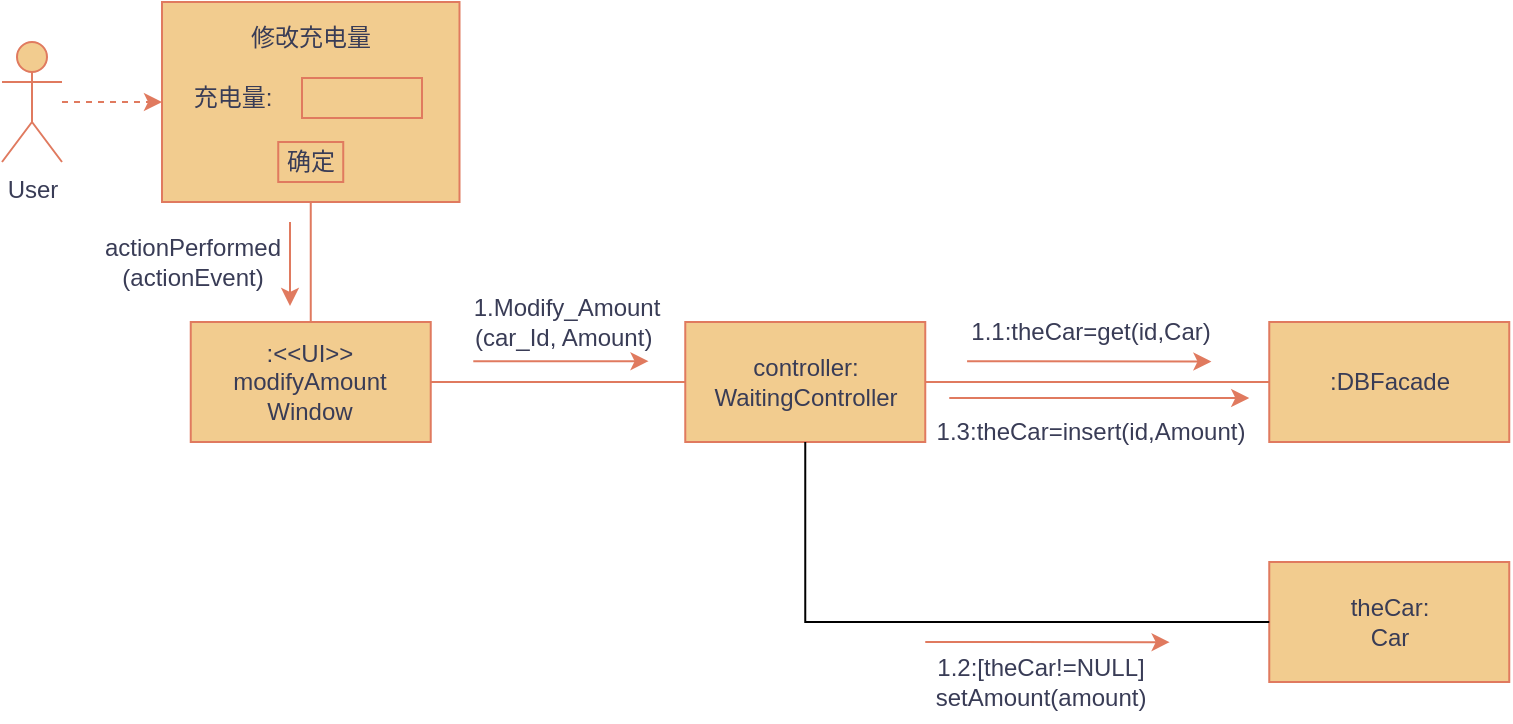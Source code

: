 <mxfile version="27.0.8">
  <diagram name="Page-1" id="3WEG0BcmEaPWdOdoA439">
    <mxGraphModel dx="315" dy="188" grid="1" gridSize="10" guides="1" tooltips="1" connect="1" arrows="1" fold="1" page="1" pageScale="1" pageWidth="827" pageHeight="1169" math="0" shadow="0">
      <root>
        <mxCell id="0" />
        <mxCell id="1" parent="0" />
        <mxCell id="UPl1scvbvViI10Mi023q-47" value="User" style="shape=umlActor;verticalLabelPosition=bottom;verticalAlign=top;html=1;rounded=0;labelBackgroundColor=none;fillColor=#F2CC8F;strokeColor=#E07A5F;fontColor=#393C56;" parent="1" vertex="1">
          <mxGeometry x="86" y="140" width="30" height="60" as="geometry" />
        </mxCell>
        <mxCell id="UPl1scvbvViI10Mi023q-49" value=":&amp;lt;&amp;lt;UI&amp;gt;&amp;gt;&lt;div&gt;modifyAmount&lt;/div&gt;&lt;div&gt;Window&lt;/div&gt;" style="rounded=0;whiteSpace=wrap;html=1;labelBackgroundColor=none;fillColor=#F2CC8F;strokeColor=#E07A5F;fontColor=#393C56;" parent="1" vertex="1">
          <mxGeometry x="180.37" y="280" width="120" height="60" as="geometry" />
        </mxCell>
        <mxCell id="UPl1scvbvViI10Mi023q-50" value="" style="rounded=0;whiteSpace=wrap;html=1;labelBackgroundColor=none;fillColor=#F2CC8F;strokeColor=#E07A5F;fontColor=#393C56;" parent="1" vertex="1">
          <mxGeometry x="166" y="120" width="148.75" height="100" as="geometry" />
        </mxCell>
        <mxCell id="UPl1scvbvViI10Mi023q-51" value="" style="endArrow=classic;dashed=1;html=1;rounded=0;entryX=0;entryY=0.5;entryDx=0;entryDy=0;startArrow=none;startFill=0;endFill=1;labelBackgroundColor=none;strokeColor=#E07A5F;fontColor=default;" parent="1" source="UPl1scvbvViI10Mi023q-47" target="UPl1scvbvViI10Mi023q-50" edge="1">
          <mxGeometry width="50" height="50" relative="1" as="geometry">
            <mxPoint x="56" y="208" as="sourcePoint" />
            <mxPoint x="126.711" y="158" as="targetPoint" />
          </mxGeometry>
        </mxCell>
        <mxCell id="UPl1scvbvViI10Mi023q-53" value="" style="rounded=0;whiteSpace=wrap;html=1;labelBackgroundColor=none;fillColor=#F2CC8F;strokeColor=#E07A5F;fontColor=#393C56;" parent="1" vertex="1">
          <mxGeometry x="236" y="158" width="60" height="20" as="geometry" />
        </mxCell>
        <mxCell id="UPl1scvbvViI10Mi023q-55" value="修改充电量" style="text;html=1;align=center;verticalAlign=middle;resizable=0;points=[];autosize=1;strokeColor=none;fillColor=none;rounded=0;labelBackgroundColor=none;fontColor=#393C56;" parent="1" vertex="1">
          <mxGeometry x="200.38" y="123" width="80" height="30" as="geometry" />
        </mxCell>
        <mxCell id="UPl1scvbvViI10Mi023q-57" value="充电量:" style="text;html=1;align=center;verticalAlign=middle;resizable=0;points=[];autosize=1;strokeColor=none;fillColor=none;rounded=0;labelBackgroundColor=none;fontColor=#393C56;" parent="1" vertex="1">
          <mxGeometry x="171" y="153" width="60" height="30" as="geometry" />
        </mxCell>
        <mxCell id="UPl1scvbvViI10Mi023q-59" value="确定" style="rounded=0;whiteSpace=wrap;html=1;labelBackgroundColor=none;fillColor=#F2CC8F;strokeColor=#E07A5F;fontColor=#393C56;" parent="1" vertex="1">
          <mxGeometry x="224.12" y="190" width="32.5" height="20" as="geometry" />
        </mxCell>
        <mxCell id="UPl1scvbvViI10Mi023q-63" value="" style="endArrow=none;html=1;rounded=0;entryX=0.5;entryY=1;entryDx=0;entryDy=0;exitX=0.5;exitY=0;exitDx=0;exitDy=0;labelBackgroundColor=none;strokeColor=#E07A5F;fontColor=default;" parent="1" source="UPl1scvbvViI10Mi023q-49" target="UPl1scvbvViI10Mi023q-50" edge="1">
          <mxGeometry width="50" height="50" relative="1" as="geometry">
            <mxPoint x="46" y="588" as="sourcePoint" />
            <mxPoint x="96" y="538" as="targetPoint" />
          </mxGeometry>
        </mxCell>
        <mxCell id="UPl1scvbvViI10Mi023q-65" value="actionPerformed&lt;div&gt;(actionEvent)&lt;/div&gt;" style="text;html=1;align=center;verticalAlign=middle;resizable=0;points=[];autosize=1;strokeColor=none;fillColor=none;rounded=0;labelBackgroundColor=none;fontColor=#393C56;" parent="1" vertex="1">
          <mxGeometry x="126" y="230" width="110" height="40" as="geometry" />
        </mxCell>
        <mxCell id="UPl1scvbvViI10Mi023q-67" value="theCar:&lt;div&gt;Car&lt;/div&gt;" style="rounded=0;whiteSpace=wrap;html=1;labelBackgroundColor=none;fillColor=#F2CC8F;strokeColor=#E07A5F;fontColor=#393C56;" parent="1" vertex="1">
          <mxGeometry x="719.63" y="400" width="120" height="60" as="geometry" />
        </mxCell>
        <mxCell id="UPl1scvbvViI10Mi023q-74" style="edgeStyle=orthogonalEdgeStyle;rounded=0;orthogonalLoop=1;jettySize=auto;html=1;exitX=1;exitY=0.5;exitDx=0;exitDy=0;entryX=0;entryY=0.5;entryDx=0;entryDy=0;endArrow=none;startFill=0;labelBackgroundColor=none;strokeColor=#E07A5F;fontColor=default;" parent="1" source="UPl1scvbvViI10Mi023q-71" target="UPl1scvbvViI10Mi023q-72" edge="1">
          <mxGeometry relative="1" as="geometry" />
        </mxCell>
        <mxCell id="UPl1scvbvViI10Mi023q-71" value="controller:&lt;br&gt;WaitingController" style="rounded=0;whiteSpace=wrap;html=1;labelBackgroundColor=none;fillColor=#F2CC8F;strokeColor=#E07A5F;fontColor=#393C56;" parent="1" vertex="1">
          <mxGeometry x="427.63" y="280" width="120" height="60" as="geometry" />
        </mxCell>
        <mxCell id="UPl1scvbvViI10Mi023q-72" value=":DBFacade" style="rounded=0;whiteSpace=wrap;html=1;labelBackgroundColor=none;fillColor=#F2CC8F;strokeColor=#E07A5F;fontColor=#393C56;" parent="1" vertex="1">
          <mxGeometry x="719.63" y="280" width="120" height="60" as="geometry" />
        </mxCell>
        <mxCell id="UPl1scvbvViI10Mi023q-73" value="" style="endArrow=none;html=1;rounded=0;exitX=0;exitY=0.5;exitDx=0;exitDy=0;labelBackgroundColor=none;strokeColor=#E07A5F;fontColor=default;" parent="1" source="UPl1scvbvViI10Mi023q-71" edge="1">
          <mxGeometry width="50" height="50" relative="1" as="geometry">
            <mxPoint x="515.63" y="590" as="sourcePoint" />
            <mxPoint x="300" y="310" as="targetPoint" />
          </mxGeometry>
        </mxCell>
        <mxCell id="UPl1scvbvViI10Mi023q-78" value="1.3:theCar=insert(id,Amount)" style="text;html=1;align=center;verticalAlign=middle;resizable=0;points=[];autosize=1;strokeColor=none;fillColor=none;rounded=0;labelBackgroundColor=none;fontColor=#393C56;" parent="1" vertex="1">
          <mxGeometry x="539.63" y="320" width="180" height="30" as="geometry" />
        </mxCell>
        <mxCell id="UPl1scvbvViI10Mi023q-79" value="1.1:theCar=get(id,Car)" style="text;html=1;align=center;verticalAlign=middle;resizable=0;points=[];autosize=1;strokeColor=none;fillColor=none;rounded=0;labelBackgroundColor=none;fontColor=#393C56;" parent="1" vertex="1">
          <mxGeometry x="559.63" y="270" width="140" height="30" as="geometry" />
        </mxCell>
        <mxCell id="UPl1scvbvViI10Mi023q-80" value="1.Modify_Amount&lt;div&gt;(car_Id, Amount)&amp;nbsp;&lt;/div&gt;" style="text;html=1;align=center;verticalAlign=middle;resizable=0;points=[];autosize=1;strokeColor=none;fillColor=none;fontColor=#393C56;labelBackgroundColor=none;" parent="1" vertex="1">
          <mxGeometry x="307.63" y="259.6" width="120" height="40" as="geometry" />
        </mxCell>
        <mxCell id="TaGtF2507p_RmKuC2LY5-1" value="" style="endArrow=classic;html=1;rounded=0;labelBackgroundColor=none;strokeColor=#E07A5F;fontColor=default;exitX=0.099;exitY=-0.003;exitDx=0;exitDy=0;exitPerimeter=0;" parent="1" edge="1">
          <mxGeometry width="50" height="50" relative="1" as="geometry">
            <mxPoint x="568.54" y="299.66" as="sourcePoint" />
            <mxPoint x="690.72" y="299.75" as="targetPoint" />
          </mxGeometry>
        </mxCell>
        <mxCell id="TaGtF2507p_RmKuC2LY5-2" value="" style="endArrow=classic;html=1;rounded=0;labelBackgroundColor=none;strokeColor=#E07A5F;fontColor=default;" parent="1" edge="1">
          <mxGeometry width="50" height="50" relative="1" as="geometry">
            <mxPoint x="321.64" y="299.6" as="sourcePoint" />
            <mxPoint x="409.27" y="299.6" as="targetPoint" />
          </mxGeometry>
        </mxCell>
        <mxCell id="TaGtF2507p_RmKuC2LY5-4" value="" style="endArrow=classic;html=1;rounded=0;labelBackgroundColor=none;strokeColor=#E07A5F;fontColor=default;" parent="1" edge="1">
          <mxGeometry width="50" height="50" relative="1" as="geometry">
            <mxPoint x="559.63" y="318" as="sourcePoint" />
            <mxPoint x="709.63" y="318" as="targetPoint" />
          </mxGeometry>
        </mxCell>
        <mxCell id="TaGtF2507p_RmKuC2LY5-7" value="" style="endArrow=classic;html=1;rounded=0;labelBackgroundColor=none;strokeColor=#E07A5F;fontColor=default;" parent="1" edge="1">
          <mxGeometry width="50" height="50" relative="1" as="geometry">
            <mxPoint x="230" y="230" as="sourcePoint" />
            <mxPoint x="230" y="272" as="targetPoint" />
          </mxGeometry>
        </mxCell>
        <mxCell id="AuGd6tM3f1cPud9zQdKZ-2" value="" style="endArrow=none;html=1;rounded=0;entryX=0;entryY=0.5;entryDx=0;entryDy=0;" edge="1" parent="1" source="UPl1scvbvViI10Mi023q-71" target="UPl1scvbvViI10Mi023q-67">
          <mxGeometry width="50" height="50" relative="1" as="geometry">
            <mxPoint x="487.63" y="390" as="sourcePoint" />
            <mxPoint x="487.63" y="410.711" as="targetPoint" />
            <Array as="points">
              <mxPoint x="487.63" y="430" />
            </Array>
          </mxGeometry>
        </mxCell>
        <mxCell id="AuGd6tM3f1cPud9zQdKZ-3" value="1.2:[theCar!=NULL]&lt;div&gt;setAmount(amount)&lt;/div&gt;" style="text;html=1;align=center;verticalAlign=middle;resizable=0;points=[];autosize=1;strokeColor=none;fillColor=none;rounded=0;labelBackgroundColor=none;fontColor=#393C56;" vertex="1" parent="1">
          <mxGeometry x="539.63" y="440" width="130" height="40" as="geometry" />
        </mxCell>
        <mxCell id="AuGd6tM3f1cPud9zQdKZ-4" value="" style="endArrow=classic;html=1;rounded=0;labelBackgroundColor=none;strokeColor=#E07A5F;fontColor=default;exitX=0.099;exitY=-0.003;exitDx=0;exitDy=0;exitPerimeter=0;" edge="1" parent="1">
          <mxGeometry width="50" height="50" relative="1" as="geometry">
            <mxPoint x="547.63" y="440" as="sourcePoint" />
            <mxPoint x="669.81" y="440.09" as="targetPoint" />
          </mxGeometry>
        </mxCell>
      </root>
    </mxGraphModel>
  </diagram>
</mxfile>
